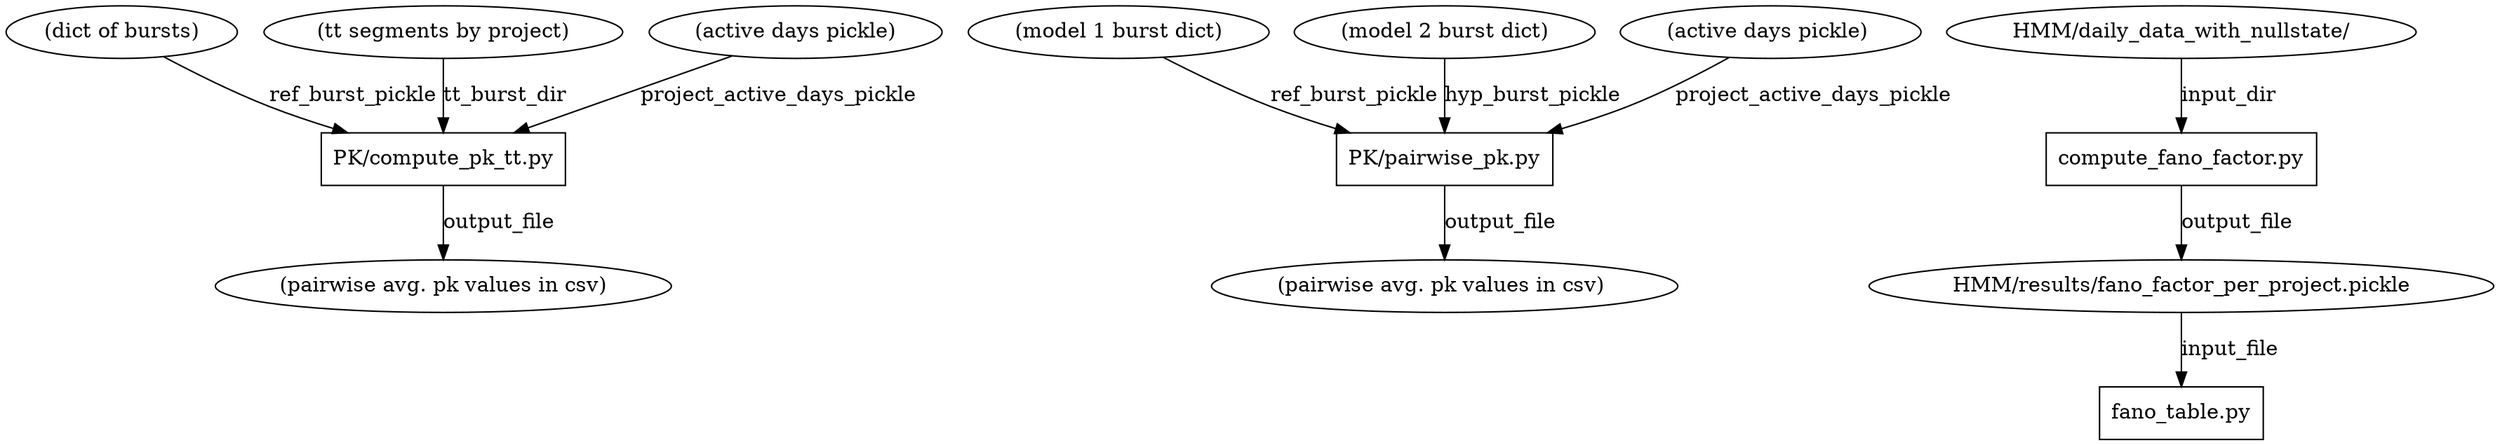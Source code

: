 
DiGraph coordination_software {
    edge [labelfontsize=10.0];
    node [labelfontsize=14.0];
    
    "PK/compute_pk_tt.py" [shape=box];
    "PK/pairwise_pk.py" [shape=box];
    "compute_fano_factor.py" [shape=box];
    "fano_table.py" [shape=box];

    "(dict of bursts)" -> "PK/compute_pk_tt.py" [label="ref_burst_pickle"];
    "(tt segments by project)" -> "PK/compute_pk_tt.py" [label="tt_burst_dir"];
    "(active days pickle)" -> "PK/compute_pk_tt.py" [label="project_active_days_pickle"];
    "PK/compute_pk_tt.py" -> "(pairwise avg. pk values in csv)" [label="output_file"];

    "(model 1 burst dict)" -> "PK/pairwise_pk.py" [label="ref_burst_pickle"];
    "(model 2 burst dict)" -> "PK/pairwise_pk.py" [label="hyp_burst_pickle"];
    "(active days pickle) " -> "PK/pairwise_pk.py" [label="project_active_days_pickle"];
    "PK/pairwise_pk.py" -> "(pairwise avg. pk values in csv) " [label="output_file"];

    "HMM/daily_data_with_nullstate/" -> "compute_fano_factor.py" [label="input_dir"];
    "compute_fano_factor.py" -> "HMM/results/fano_factor_per_project.pickle" [label="output_file"];

    "HMM/results/fano_factor_per_project.pickle" -> "fano_table.py" [label="input_file"];
   
   
}
